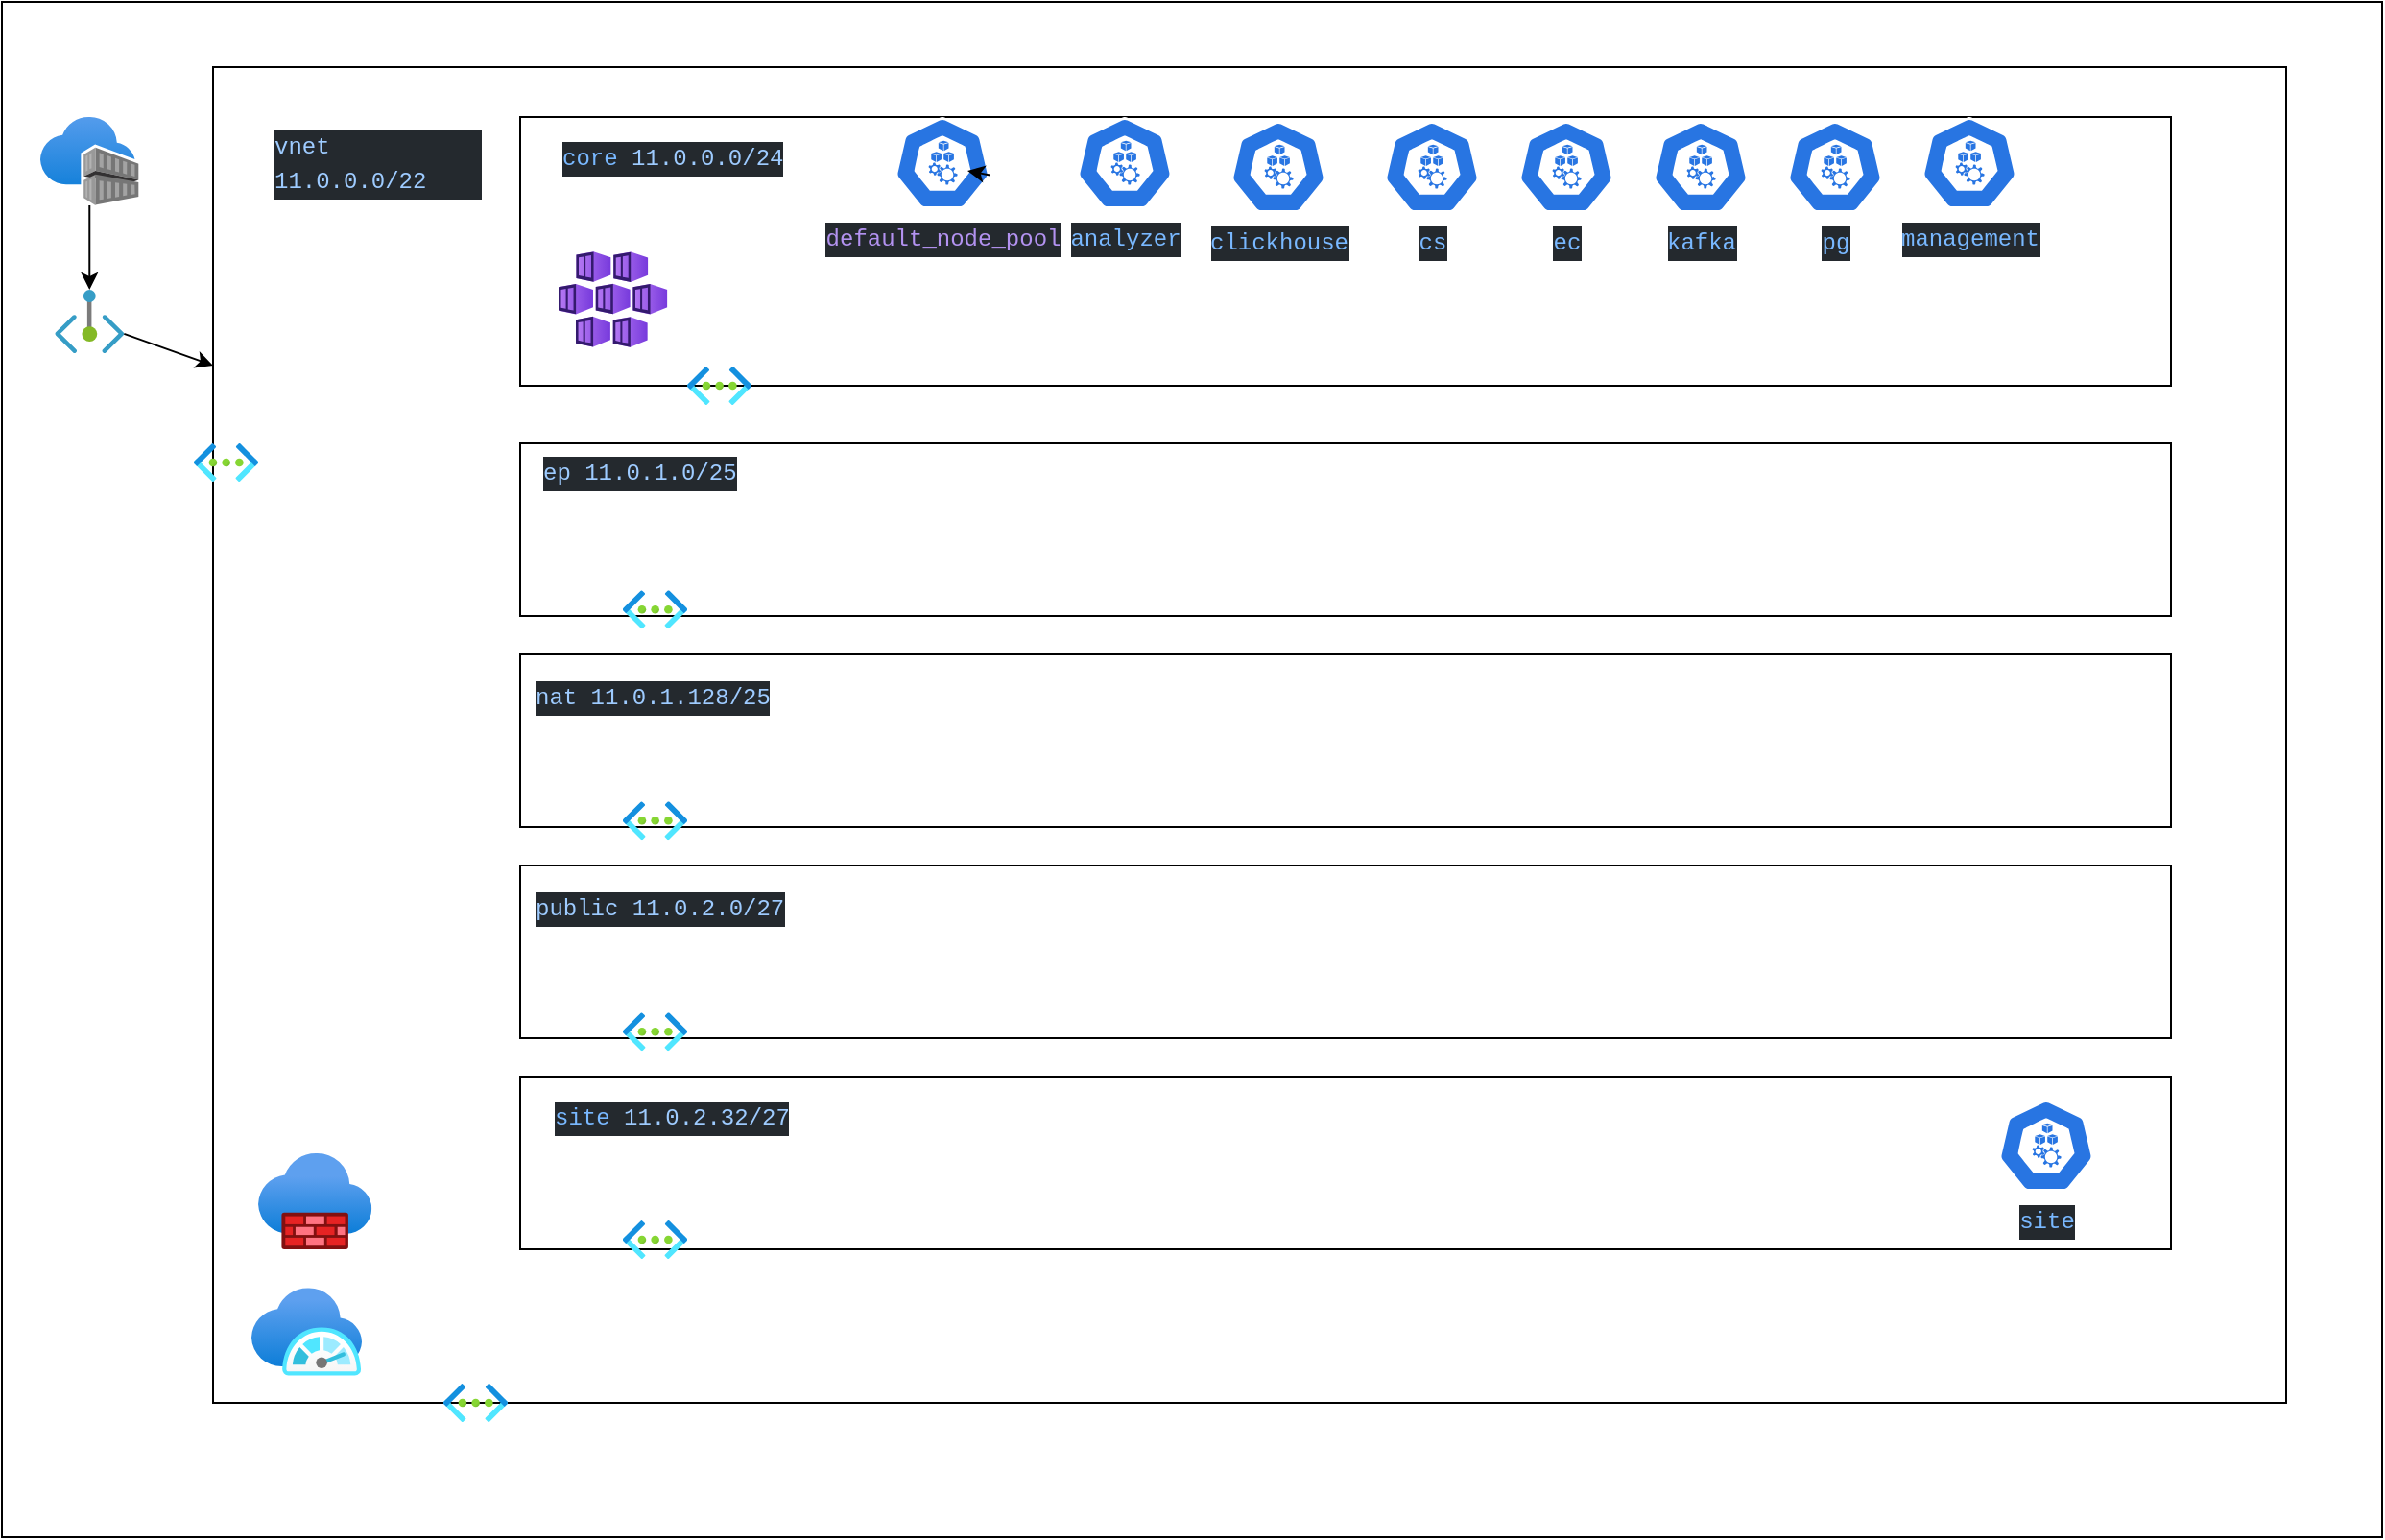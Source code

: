 <mxfile>
    <diagram id="3CC--rTXeDX9SVwrkKzJ" name="Page-1">
        <mxGraphModel dx="2055" dy="771" grid="1" gridSize="10" guides="1" tooltips="1" connect="1" arrows="1" fold="1" page="1" pageScale="1" pageWidth="850" pageHeight="1100" math="0" shadow="0">
            <root>
                <mxCell id="0"/>
                <mxCell id="1" parent="0"/>
                <mxCell id="25" value="" style="rounded=0;whiteSpace=wrap;html=1;" parent="1" vertex="1">
                    <mxGeometry x="-90" y="40" width="1240" height="800" as="geometry"/>
                </mxCell>
                <mxCell id="52" value="" style="rounded=0;whiteSpace=wrap;html=1;" parent="1" vertex="1">
                    <mxGeometry x="20" y="74" width="1080" height="696" as="geometry"/>
                </mxCell>
                <mxCell id="5" value="" style="aspect=fixed;html=1;points=[];align=center;image;fontSize=12;image=img/lib/azure2/networking/Firewalls.svg;" parent="1" vertex="1">
                    <mxGeometry x="43.5" y="640" width="59.17" height="50" as="geometry"/>
                </mxCell>
                <mxCell id="18" value="&lt;div style=&quot;color: rgb(225, 228, 232); background-color: rgb(36, 41, 46); font-family: Menlo, Monaco, &amp;quot;Courier New&amp;quot;, monospace; font-weight: normal; font-size: 12px; line-height: 18px;&quot;&gt;&lt;br&gt;&lt;/div&gt;" style="rounded=0;whiteSpace=wrap;html=1;" parent="1" vertex="1">
                    <mxGeometry x="180" y="100" width="860" height="140" as="geometry"/>
                </mxCell>
                <mxCell id="26" value="" style="rounded=0;whiteSpace=wrap;html=1;" parent="1" vertex="1">
                    <mxGeometry x="180" y="270" width="860" height="90" as="geometry"/>
                </mxCell>
                <mxCell id="27" value="" style="rounded=0;whiteSpace=wrap;html=1;" parent="1" vertex="1">
                    <mxGeometry x="180" y="380" width="860" height="90" as="geometry"/>
                </mxCell>
                <mxCell id="28" value="" style="rounded=0;whiteSpace=wrap;html=1;" parent="1" vertex="1">
                    <mxGeometry x="180" y="490" width="860" height="90" as="geometry"/>
                </mxCell>
                <mxCell id="29" value="&lt;div style=&quot;color: rgb(225, 228, 232); background-color: rgb(36, 41, 46); font-family: Menlo, Monaco, &amp;quot;Courier New&amp;quot;, monospace; font-weight: normal; font-size: 12px; line-height: 18px;&quot;&gt;&lt;div&gt;&lt;span style=&quot;color: #79b8ff;&quot;&gt;core&amp;nbsp;&lt;/span&gt;&lt;span style=&quot;color: rgb(158, 203, 255); text-align: center;&quot;&gt;11.0.0.0/24&lt;/span&gt;&lt;/div&gt;&lt;/div&gt;" style="text;whiteSpace=wrap;html=1;" parent="1" vertex="1">
                    <mxGeometry x="200" y="106" width="220" height="40" as="geometry"/>
                </mxCell>
                <mxCell id="30" value="&lt;meta charset=&quot;utf-8&quot;&gt;&lt;div style=&quot;color: rgb(225, 228, 232); background-color: rgb(36, 41, 46); font-family: Menlo, Monaco, &amp;quot;Courier New&amp;quot;, monospace; font-weight: normal; font-size: 12px; line-height: 18px;&quot;&gt;&lt;div&gt;&lt;span style=&quot;color: #9ecbff;&quot;&gt;ep 11.0.1.0/25&lt;/span&gt;&lt;/div&gt;&lt;/div&gt;" style="text;whiteSpace=wrap;html=1;" parent="1" vertex="1">
                    <mxGeometry x="190" y="270" width="130" height="40" as="geometry"/>
                </mxCell>
                <mxCell id="31" value="&lt;meta charset=&quot;utf-8&quot;&gt;&lt;div style=&quot;color: rgb(225, 228, 232); background-color: rgb(36, 41, 46); font-family: Menlo, Monaco, &amp;quot;Courier New&amp;quot;, monospace; font-weight: normal; font-size: 12px; line-height: 18px;&quot;&gt;&lt;div&gt;&lt;span style=&quot;color: #9ecbff;&quot;&gt;nat 11.0.1.128/25&lt;/span&gt;&lt;/div&gt;&lt;/div&gt;" style="text;whiteSpace=wrap;html=1;" parent="1" vertex="1">
                    <mxGeometry x="186.36" y="386.64" width="160" height="40" as="geometry"/>
                </mxCell>
                <mxCell id="32" value="&lt;meta charset=&quot;utf-8&quot;&gt;&lt;div style=&quot;color: rgb(225, 228, 232); background-color: rgb(36, 41, 46); font-family: Menlo, Monaco, &amp;quot;Courier New&amp;quot;, monospace; font-weight: normal; font-size: 12px; line-height: 18px;&quot;&gt;&lt;div&gt;&lt;span style=&quot;color: #9ecbff;&quot;&gt;public 11.0.2.0/27&lt;/span&gt;&lt;/div&gt;&lt;/div&gt;" style="text;whiteSpace=wrap;html=1;" parent="1" vertex="1">
                    <mxGeometry x="186.36" y="496.64" width="160" height="40" as="geometry"/>
                </mxCell>
                <mxCell id="33" value="" style="rounded=0;whiteSpace=wrap;html=1;" parent="1" vertex="1">
                    <mxGeometry x="180" y="600" width="860" height="90" as="geometry"/>
                </mxCell>
                <mxCell id="34" value="&lt;div style=&quot;color: rgb(225, 228, 232); background-color: rgb(36, 41, 46); font-family: Menlo, Monaco, &amp;quot;Courier New&amp;quot;, monospace; font-weight: normal; font-size: 12px; line-height: 18px;&quot;&gt;&lt;div style=&quot;line-height: 18px;&quot;&gt;&lt;span style=&quot;color: #79b8ff;&quot;&gt;site&amp;nbsp;&lt;/span&gt;&lt;span style=&quot;color: rgb(158, 203, 255);&quot;&gt;11.0.2.32/27&lt;/span&gt;&lt;/div&gt;&lt;/div&gt;" style="text;whiteSpace=wrap;html=1;" parent="1" vertex="1">
                    <mxGeometry x="196.36" y="606" width="160" height="40" as="geometry"/>
                </mxCell>
                <mxCell id="35" value="&lt;div style=&quot;color: rgb(225, 228, 232); background-color: rgb(36, 41, 46); font-family: Menlo, Monaco, &amp;quot;Courier New&amp;quot;, monospace; font-weight: normal; font-size: 12px; line-height: 18px;&quot;&gt;&lt;div&gt;&lt;span style=&quot;color: #9ecbff;&quot;&gt;vnet 11.0.0.0/22&lt;/span&gt;&lt;/div&gt;&lt;/div&gt;" style="text;whiteSpace=wrap;html=1;" parent="1" vertex="1">
                    <mxGeometry x="50" y="100" width="110" height="40" as="geometry"/>
                </mxCell>
                <mxCell id="38" value="" style="aspect=fixed;html=1;points=[];align=center;image;fontSize=12;image=img/lib/azure2/networking/Virtual_Networks.svg;" parent="1" vertex="1">
                    <mxGeometry x="140" y="760" width="33.5" height="20" as="geometry"/>
                </mxCell>
                <mxCell id="39" value="" style="aspect=fixed;html=1;points=[];align=center;image;fontSize=12;image=img/lib/azure2/networking/Virtual_Networks.svg;" parent="1" vertex="1">
                    <mxGeometry x="233.5" y="675" width="33.5" height="20" as="geometry"/>
                </mxCell>
                <mxCell id="40" value="" style="aspect=fixed;html=1;points=[];align=center;image;fontSize=12;image=img/lib/azure2/networking/Virtual_Networks.svg;" parent="1" vertex="1">
                    <mxGeometry x="233.5" y="566.64" width="33.5" height="20" as="geometry"/>
                </mxCell>
                <mxCell id="41" value="" style="aspect=fixed;html=1;points=[];align=center;image;fontSize=12;image=img/lib/azure2/networking/Virtual_Networks.svg;" parent="1" vertex="1">
                    <mxGeometry x="233.5" y="456.64" width="33.5" height="20" as="geometry"/>
                </mxCell>
                <mxCell id="42" value="" style="aspect=fixed;html=1;points=[];align=center;image;fontSize=12;image=img/lib/azure2/networking/Virtual_Networks.svg;" parent="1" vertex="1">
                    <mxGeometry x="10" y="270" width="33.5" height="20" as="geometry"/>
                </mxCell>
                <mxCell id="43" value="" style="aspect=fixed;html=1;points=[];align=center;image;fontSize=12;image=img/lib/azure2/networking/Virtual_Networks.svg;" parent="1" vertex="1">
                    <mxGeometry x="267" y="230" width="33.5" height="20" as="geometry"/>
                </mxCell>
                <mxCell id="44" value="" style="aspect=fixed;html=1;points=[];align=center;image;fontSize=12;image=img/lib/azure2/containers/Kubernetes_Services.svg;" parent="1" vertex="1">
                    <mxGeometry x="200" y="170" width="56.67" height="50" as="geometry"/>
                </mxCell>
                <mxCell id="47" value="" style="edgeStyle=none;html=1;" parent="1" source="45" target="46" edge="1">
                    <mxGeometry relative="1" as="geometry"/>
                </mxCell>
                <mxCell id="45" value="" style="aspect=fixed;html=1;points=[];align=center;image;fontSize=12;image=img/lib/azure2/containers/Container_Registries.svg;" parent="1" vertex="1">
                    <mxGeometry x="-70" y="100" width="51.28" height="46" as="geometry"/>
                </mxCell>
                <mxCell id="67" value="" style="edgeStyle=none;html=1;" parent="1" source="46" target="52" edge="1">
                    <mxGeometry relative="1" as="geometry"/>
                </mxCell>
                <mxCell id="46" value="" style="aspect=fixed;html=1;points=[];align=center;image;fontSize=12;image=img/lib/azure2/networking/Private_Endpoint.svg;" parent="1" vertex="1">
                    <mxGeometry x="-62.36" y="190" width="36" height="33" as="geometry"/>
                </mxCell>
                <mxCell id="49" value="" style="aspect=fixed;html=1;points=[];align=center;image;fontSize=12;image=img/lib/azure2/monitor/SAP_Azure_Monitor.svg;" parent="1" vertex="1">
                    <mxGeometry x="40" y="710" width="57.5" height="46" as="geometry"/>
                </mxCell>
                <mxCell id="51" value="&lt;div style=&quot;color: rgb(225, 228, 232); background-color: rgb(36, 41, 46); font-family: Menlo, Monaco, &amp;quot;Courier New&amp;quot;, monospace; line-height: 18px;&quot;&gt;&lt;span style=&quot;color: #b392f0;&quot;&gt;default_node_pool&lt;/span&gt;&lt;/div&gt;" style="sketch=0;html=1;dashed=0;whitespace=wrap;fillColor=#2875E2;strokeColor=#ffffff;points=[[0.005,0.63,0],[0.1,0.2,0],[0.9,0.2,0],[0.5,0,0],[0.995,0.63,0],[0.72,0.99,0],[0.5,1,0],[0.28,0.99,0]];verticalLabelPosition=bottom;align=center;verticalAlign=top;shape=mxgraph.kubernetes.icon;prIcon=node" parent="1" vertex="1">
                    <mxGeometry x="375" y="100" width="50" height="48" as="geometry"/>
                </mxCell>
                <mxCell id="53" value="&lt;div style=&quot;color: rgb(225, 228, 232); background-color: rgb(36, 41, 46); font-family: Menlo, Monaco, &amp;quot;Courier New&amp;quot;, monospace; line-height: 18px;&quot;&gt;&lt;div style=&quot;line-height: 18px;&quot;&gt;&lt;div style=&quot;line-height: 18px;&quot;&gt;&lt;span style=&quot;color: #79b8ff;&quot;&gt;analyzer&lt;/span&gt;&lt;/div&gt;&lt;/div&gt;&lt;/div&gt;" style="sketch=0;html=1;dashed=0;whitespace=wrap;fillColor=#2875E2;strokeColor=#ffffff;points=[[0.005,0.63,0],[0.1,0.2,0],[0.9,0.2,0],[0.5,0,0],[0.995,0.63,0],[0.72,0.99,0],[0.5,1,0],[0.28,0.99,0]];verticalLabelPosition=bottom;align=center;verticalAlign=top;shape=mxgraph.kubernetes.icon;prIcon=node" parent="1" vertex="1">
                    <mxGeometry x="470" y="100" width="50" height="48" as="geometry"/>
                </mxCell>
                <mxCell id="55" style="edgeStyle=none;html=1;exitX=0.995;exitY=0.63;exitDx=0;exitDy=0;exitPerimeter=0;entryX=0.76;entryY=0.583;entryDx=0;entryDy=0;entryPerimeter=0;" parent="1" source="51" target="51" edge="1">
                    <mxGeometry relative="1" as="geometry"/>
                </mxCell>
                <mxCell id="56" value="" style="aspect=fixed;html=1;points=[];align=center;image;fontSize=12;image=img/lib/azure2/networking/Virtual_Networks.svg;" parent="1" vertex="1">
                    <mxGeometry x="233.5" y="346.64" width="33.5" height="20" as="geometry"/>
                </mxCell>
                <mxCell id="57" value="&lt;div style=&quot;color: rgb(225, 228, 232); background-color: rgb(36, 41, 46); font-family: Menlo, Monaco, &amp;quot;Courier New&amp;quot;, monospace; line-height: 18px;&quot;&gt;&lt;div style=&quot;line-height: 18px;&quot;&gt;&lt;span style=&quot;color: #79b8ff;&quot;&gt;clickhouse&lt;/span&gt;&lt;/div&gt;&lt;/div&gt;" style="sketch=0;html=1;dashed=0;whitespace=wrap;fillColor=#2875E2;strokeColor=#ffffff;points=[[0.005,0.63,0],[0.1,0.2,0],[0.9,0.2,0],[0.5,0,0],[0.995,0.63,0],[0.72,0.99,0],[0.5,1,0],[0.28,0.99,0]];verticalLabelPosition=bottom;align=center;verticalAlign=top;shape=mxgraph.kubernetes.icon;prIcon=node" parent="1" vertex="1">
                    <mxGeometry x="550" y="102" width="50" height="48" as="geometry"/>
                </mxCell>
                <mxCell id="58" value="&lt;div style=&quot;color: rgb(225, 228, 232); background-color: rgb(36, 41, 46); font-family: Menlo, Monaco, &amp;quot;Courier New&amp;quot;, monospace; line-height: 18px;&quot;&gt;&lt;div style=&quot;line-height: 18px;&quot;&gt;&lt;span style=&quot;color: #79b8ff;&quot;&gt;cs&lt;/span&gt;&lt;/div&gt;&lt;/div&gt;" style="sketch=0;html=1;dashed=0;whitespace=wrap;fillColor=#2875E2;strokeColor=#ffffff;points=[[0.005,0.63,0],[0.1,0.2,0],[0.9,0.2,0],[0.5,0,0],[0.995,0.63,0],[0.72,0.99,0],[0.5,1,0],[0.28,0.99,0]];verticalLabelPosition=bottom;align=center;verticalAlign=top;shape=mxgraph.kubernetes.icon;prIcon=node" parent="1" vertex="1">
                    <mxGeometry x="630" y="102" width="50" height="48" as="geometry"/>
                </mxCell>
                <mxCell id="60" value="&lt;div style=&quot;color: rgb(225, 228, 232); background-color: rgb(36, 41, 46); font-family: Menlo, Monaco, &amp;quot;Courier New&amp;quot;, monospace; line-height: 18px;&quot;&gt;&lt;div style=&quot;line-height: 18px;&quot;&gt;&lt;div style=&quot;line-height: 18px;&quot;&gt;&lt;span style=&quot;color: #79b8ff;&quot;&gt;kafka&lt;/span&gt;&lt;/div&gt;&lt;/div&gt;&lt;/div&gt;" style="sketch=0;html=1;dashed=0;whitespace=wrap;fillColor=#2875E2;strokeColor=#ffffff;points=[[0.005,0.63,0],[0.1,0.2,0],[0.9,0.2,0],[0.5,0,0],[0.995,0.63,0],[0.72,0.99,0],[0.5,1,0],[0.28,0.99,0]];verticalLabelPosition=bottom;align=center;verticalAlign=top;shape=mxgraph.kubernetes.icon;prIcon=node" parent="1" vertex="1">
                    <mxGeometry x="770" y="102" width="50" height="48" as="geometry"/>
                </mxCell>
                <mxCell id="61" value="&lt;div style=&quot;color: rgb(225, 228, 232); background-color: rgb(36, 41, 46); font-family: Menlo, Monaco, &amp;quot;Courier New&amp;quot;, monospace; line-height: 18px;&quot;&gt;&lt;div style=&quot;line-height: 18px;&quot;&gt;&lt;span style=&quot;color: #79b8ff;&quot;&gt;ec&lt;/span&gt;&lt;/div&gt;&lt;/div&gt;" style="sketch=0;html=1;dashed=0;whitespace=wrap;fillColor=#2875E2;strokeColor=#ffffff;points=[[0.005,0.63,0],[0.1,0.2,0],[0.9,0.2,0],[0.5,0,0],[0.995,0.63,0],[0.72,0.99,0],[0.5,1,0],[0.28,0.99,0]];verticalLabelPosition=bottom;align=center;verticalAlign=top;shape=mxgraph.kubernetes.icon;prIcon=node" parent="1" vertex="1">
                    <mxGeometry x="700" y="102" width="50" height="48" as="geometry"/>
                </mxCell>
                <mxCell id="62" value="&lt;div style=&quot;color: rgb(225, 228, 232); background-color: rgb(36, 41, 46); font-family: Menlo, Monaco, &amp;quot;Courier New&amp;quot;, monospace; line-height: 18px;&quot;&gt;&lt;div style=&quot;line-height: 18px;&quot;&gt;&lt;div style=&quot;line-height: 18px;&quot;&gt;&lt;span style=&quot;color: #79b8ff;&quot;&gt;management&lt;/span&gt;&lt;/div&gt;&lt;/div&gt;&lt;/div&gt;" style="sketch=0;html=1;dashed=0;whitespace=wrap;fillColor=#2875E2;strokeColor=#ffffff;points=[[0.005,0.63,0],[0.1,0.2,0],[0.9,0.2,0],[0.5,0,0],[0.995,0.63,0],[0.72,0.99,0],[0.5,1,0],[0.28,0.99,0]];verticalLabelPosition=bottom;align=center;verticalAlign=top;shape=mxgraph.kubernetes.icon;prIcon=node" parent="1" vertex="1">
                    <mxGeometry x="910" y="100" width="50" height="48" as="geometry"/>
                </mxCell>
                <mxCell id="63" value="&lt;div style=&quot;color: rgb(225, 228, 232); background-color: rgb(36, 41, 46); font-family: Menlo, Monaco, &amp;quot;Courier New&amp;quot;, monospace; line-height: 18px;&quot;&gt;&lt;div style=&quot;line-height: 18px;&quot;&gt;&lt;div style=&quot;line-height: 18px;&quot;&gt;&lt;span style=&quot;color: #79b8ff;&quot;&gt;pg&lt;/span&gt;&lt;/div&gt;&lt;/div&gt;&lt;/div&gt;" style="sketch=0;html=1;dashed=0;whitespace=wrap;fillColor=#2875E2;strokeColor=#ffffff;points=[[0.005,0.63,0],[0.1,0.2,0],[0.9,0.2,0],[0.5,0,0],[0.995,0.63,0],[0.72,0.99,0],[0.5,1,0],[0.28,0.99,0]];verticalLabelPosition=bottom;align=center;verticalAlign=top;shape=mxgraph.kubernetes.icon;prIcon=node" parent="1" vertex="1">
                    <mxGeometry x="840" y="102" width="50" height="48" as="geometry"/>
                </mxCell>
                <mxCell id="65" value="&lt;div style=&quot;color: rgb(225, 228, 232); background-color: rgb(36, 41, 46); font-family: Menlo, Monaco, &amp;quot;Courier New&amp;quot;, monospace; line-height: 18px;&quot;&gt;&lt;div style=&quot;line-height: 18px;&quot;&gt;&lt;div style=&quot;line-height: 18px;&quot;&gt;&lt;span style=&quot;color: #79b8ff;&quot;&gt;site&lt;/span&gt;&lt;/div&gt;&lt;/div&gt;&lt;/div&gt;" style="sketch=0;html=1;dashed=0;whitespace=wrap;fillColor=#2875E2;strokeColor=#ffffff;points=[[0.005,0.63,0],[0.1,0.2,0],[0.9,0.2,0],[0.5,0,0],[0.995,0.63,0],[0.72,0.99,0],[0.5,1,0],[0.28,0.99,0]];verticalLabelPosition=bottom;align=center;verticalAlign=top;shape=mxgraph.kubernetes.icon;prIcon=node" parent="1" vertex="1">
                    <mxGeometry x="950" y="612" width="50" height="48" as="geometry"/>
                </mxCell>
            </root>
        </mxGraphModel>
    </diagram>
</mxfile>